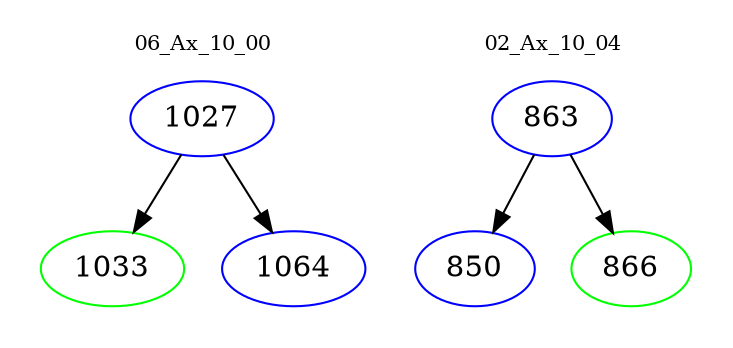 digraph{
subgraph cluster_0 {
color = white
label = "06_Ax_10_00";
fontsize=10;
T0_1027 [label="1027", color="blue"]
T0_1027 -> T0_1033 [color="black"]
T0_1033 [label="1033", color="green"]
T0_1027 -> T0_1064 [color="black"]
T0_1064 [label="1064", color="blue"]
}
subgraph cluster_1 {
color = white
label = "02_Ax_10_04";
fontsize=10;
T1_863 [label="863", color="blue"]
T1_863 -> T1_850 [color="black"]
T1_850 [label="850", color="blue"]
T1_863 -> T1_866 [color="black"]
T1_866 [label="866", color="green"]
}
}
